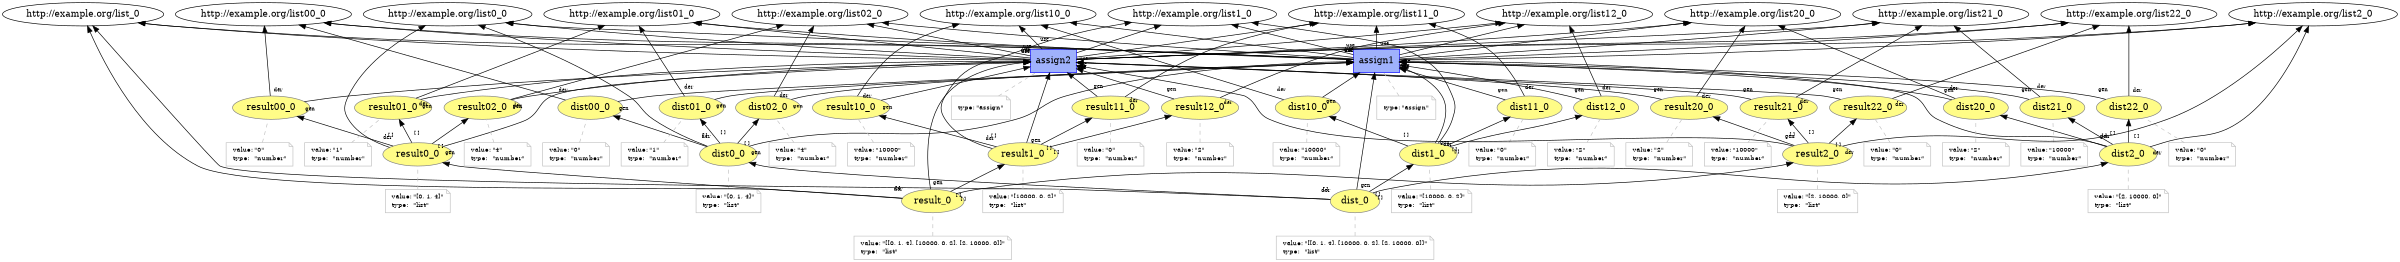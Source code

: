 digraph "PROV" { size="16,12"; rankdir="BT";
"http://example.org/dist_0" [fillcolor="#FFFC87",color="#808080",style="filled",label="dist_0",URL="http://example.org/dist_0"]
"-attrs0" [color="gray",shape="note",fontsize="10",fontcolor="black",label=<<TABLE cellpadding="0" border="0">
	<TR>
	    <TD align="left">value:</TD>
	    <TD align="left">&quot;[[0, 1, 4], [10000, 0, 2], [2, 10000, 0]]&quot;</TD>
	</TR>
	<TR>
	    <TD align="left">type:</TD>
	    <TD align="left">&quot;list&quot;</TD>
	</TR>
</TABLE>>]
"-attrs0" -> "http://example.org/dist_0" [color="gray",style="dashed",arrowhead="none"]
"http://example.org/dist0_0" [fillcolor="#FFFC87",color="#808080",style="filled",label="dist0_0",URL="http://example.org/dist0_0"]
"-attrs1" [color="gray",shape="note",fontsize="10",fontcolor="black",label=<<TABLE cellpadding="0" border="0">
	<TR>
	    <TD align="left">value:</TD>
	    <TD align="left">&quot;[0, 1, 4]&quot;</TD>
	</TR>
	<TR>
	    <TD align="left">type:</TD>
	    <TD align="left">&quot;list&quot;</TD>
	</TR>
</TABLE>>]
"-attrs1" -> "http://example.org/dist0_0" [color="gray",style="dashed",arrowhead="none"]
"http://example.org/dist00_0" [fillcolor="#FFFC87",color="#808080",style="filled",label="dist00_0",URL="http://example.org/dist00_0"]
"-attrs2" [color="gray",shape="note",fontsize="10",fontcolor="black",label=<<TABLE cellpadding="0" border="0">
	<TR>
	    <TD align="left">value:</TD>
	    <TD align="left">&quot;0&quot;</TD>
	</TR>
	<TR>
	    <TD align="left">type:</TD>
	    <TD align="left">&quot;number&quot;</TD>
	</TR>
</TABLE>>]
"-attrs2" -> "http://example.org/dist00_0" [color="gray",style="dashed",arrowhead="none"]
"http://example.org/dist0_0" -> "http://example.org/dist00_0" [labelfontsize="8",labeldistance="1.5",labelangle="60.0",rotation="20",taillabel="[ ]"]
"http://example.org/dist01_0" [fillcolor="#FFFC87",color="#808080",style="filled",label="dist01_0",URL="http://example.org/dist01_0"]
"-attrs3" [color="gray",shape="note",fontsize="10",fontcolor="black",label=<<TABLE cellpadding="0" border="0">
	<TR>
	    <TD align="left">value:</TD>
	    <TD align="left">&quot;1&quot;</TD>
	</TR>
	<TR>
	    <TD align="left">type:</TD>
	    <TD align="left">&quot;number&quot;</TD>
	</TR>
</TABLE>>]
"-attrs3" -> "http://example.org/dist01_0" [color="gray",style="dashed",arrowhead="none"]
"http://example.org/dist0_0" -> "http://example.org/dist01_0" [labelfontsize="8",labeldistance="1.5",labelangle="60.0",rotation="20",taillabel="[ ]"]
"http://example.org/dist02_0" [fillcolor="#FFFC87",color="#808080",style="filled",label="dist02_0",URL="http://example.org/dist02_0"]
"-attrs4" [color="gray",shape="note",fontsize="10",fontcolor="black",label=<<TABLE cellpadding="0" border="0">
	<TR>
	    <TD align="left">value:</TD>
	    <TD align="left">&quot;4&quot;</TD>
	</TR>
	<TR>
	    <TD align="left">type:</TD>
	    <TD align="left">&quot;number&quot;</TD>
	</TR>
</TABLE>>]
"-attrs4" -> "http://example.org/dist02_0" [color="gray",style="dashed",arrowhead="none"]
"http://example.org/dist0_0" -> "http://example.org/dist02_0" [labelfontsize="8",labeldistance="1.5",labelangle="60.0",rotation="20",taillabel="[ ]"]
"http://example.org/dist_0" -> "http://example.org/dist0_0" [labelfontsize="8",labeldistance="1.5",labelangle="60.0",rotation="20",taillabel="[ ]"]
"http://example.org/dist1_0" [fillcolor="#FFFC87",color="#808080",style="filled",label="dist1_0",URL="http://example.org/dist1_0"]
"-attrs5" [color="gray",shape="note",fontsize="10",fontcolor="black",label=<<TABLE cellpadding="0" border="0">
	<TR>
	    <TD align="left">value:</TD>
	    <TD align="left">&quot;[10000, 0, 2]&quot;</TD>
	</TR>
	<TR>
	    <TD align="left">type:</TD>
	    <TD align="left">&quot;list&quot;</TD>
	</TR>
</TABLE>>]
"-attrs5" -> "http://example.org/dist1_0" [color="gray",style="dashed",arrowhead="none"]
"http://example.org/dist10_0" [fillcolor="#FFFC87",color="#808080",style="filled",label="dist10_0",URL="http://example.org/dist10_0"]
"-attrs6" [color="gray",shape="note",fontsize="10",fontcolor="black",label=<<TABLE cellpadding="0" border="0">
	<TR>
	    <TD align="left">value:</TD>
	    <TD align="left">&quot;10000&quot;</TD>
	</TR>
	<TR>
	    <TD align="left">type:</TD>
	    <TD align="left">&quot;number&quot;</TD>
	</TR>
</TABLE>>]
"-attrs6" -> "http://example.org/dist10_0" [color="gray",style="dashed",arrowhead="none"]
"http://example.org/dist1_0" -> "http://example.org/dist10_0" [labelfontsize="8",labeldistance="1.5",labelangle="60.0",rotation="20",taillabel="[ ]"]
"http://example.org/dist11_0" [fillcolor="#FFFC87",color="#808080",style="filled",label="dist11_0",URL="http://example.org/dist11_0"]
"-attrs7" [color="gray",shape="note",fontsize="10",fontcolor="black",label=<<TABLE cellpadding="0" border="0">
	<TR>
	    <TD align="left">value:</TD>
	    <TD align="left">&quot;0&quot;</TD>
	</TR>
	<TR>
	    <TD align="left">type:</TD>
	    <TD align="left">&quot;number&quot;</TD>
	</TR>
</TABLE>>]
"-attrs7" -> "http://example.org/dist11_0" [color="gray",style="dashed",arrowhead="none"]
"http://example.org/dist1_0" -> "http://example.org/dist11_0" [labelfontsize="8",labeldistance="1.5",labelangle="60.0",rotation="20",taillabel="[ ]"]
"http://example.org/dist12_0" [fillcolor="#FFFC87",color="#808080",style="filled",label="dist12_0",URL="http://example.org/dist12_0"]
"-attrs8" [color="gray",shape="note",fontsize="10",fontcolor="black",label=<<TABLE cellpadding="0" border="0">
	<TR>
	    <TD align="left">value:</TD>
	    <TD align="left">&quot;2&quot;</TD>
	</TR>
	<TR>
	    <TD align="left">type:</TD>
	    <TD align="left">&quot;number&quot;</TD>
	</TR>
</TABLE>>]
"-attrs8" -> "http://example.org/dist12_0" [color="gray",style="dashed",arrowhead="none"]
"http://example.org/dist1_0" -> "http://example.org/dist12_0" [labelfontsize="8",labeldistance="1.5",labelangle="60.0",rotation="20",taillabel="[ ]"]
"http://example.org/dist_0" -> "http://example.org/dist1_0" [labelfontsize="8",labeldistance="1.5",labelangle="60.0",rotation="20",taillabel="[ ]"]
"http://example.org/dist2_0" [fillcolor="#FFFC87",color="#808080",style="filled",label="dist2_0",URL="http://example.org/dist2_0"]
"-attrs9" [color="gray",shape="note",fontsize="10",fontcolor="black",label=<<TABLE cellpadding="0" border="0">
	<TR>
	    <TD align="left">value:</TD>
	    <TD align="left">&quot;[2, 10000, 0]&quot;</TD>
	</TR>
	<TR>
	    <TD align="left">type:</TD>
	    <TD align="left">&quot;list&quot;</TD>
	</TR>
</TABLE>>]
"-attrs9" -> "http://example.org/dist2_0" [color="gray",style="dashed",arrowhead="none"]
"http://example.org/dist20_0" [fillcolor="#FFFC87",color="#808080",style="filled",label="dist20_0",URL="http://example.org/dist20_0"]
"-attrs10" [color="gray",shape="note",fontsize="10",fontcolor="black",label=<<TABLE cellpadding="0" border="0">
	<TR>
	    <TD align="left">value:</TD>
	    <TD align="left">&quot;2&quot;</TD>
	</TR>
	<TR>
	    <TD align="left">type:</TD>
	    <TD align="left">&quot;number&quot;</TD>
	</TR>
</TABLE>>]
"-attrs10" -> "http://example.org/dist20_0" [color="gray",style="dashed",arrowhead="none"]
"http://example.org/dist2_0" -> "http://example.org/dist20_0" [labelfontsize="8",labeldistance="1.5",labelangle="60.0",rotation="20",taillabel="[ ]"]
"http://example.org/dist21_0" [fillcolor="#FFFC87",color="#808080",style="filled",label="dist21_0",URL="http://example.org/dist21_0"]
"-attrs11" [color="gray",shape="note",fontsize="10",fontcolor="black",label=<<TABLE cellpadding="0" border="0">
	<TR>
	    <TD align="left">value:</TD>
	    <TD align="left">&quot;10000&quot;</TD>
	</TR>
	<TR>
	    <TD align="left">type:</TD>
	    <TD align="left">&quot;number&quot;</TD>
	</TR>
</TABLE>>]
"-attrs11" -> "http://example.org/dist21_0" [color="gray",style="dashed",arrowhead="none"]
"http://example.org/dist2_0" -> "http://example.org/dist21_0" [labelfontsize="8",labeldistance="1.5",labelangle="60.0",rotation="20",taillabel="[ ]"]
"http://example.org/dist22_0" [fillcolor="#FFFC87",color="#808080",style="filled",label="dist22_0",URL="http://example.org/dist22_0"]
"-attrs12" [color="gray",shape="note",fontsize="10",fontcolor="black",label=<<TABLE cellpadding="0" border="0">
	<TR>
	    <TD align="left">value:</TD>
	    <TD align="left">&quot;0&quot;</TD>
	</TR>
	<TR>
	    <TD align="left">type:</TD>
	    <TD align="left">&quot;number&quot;</TD>
	</TR>
</TABLE>>]
"-attrs12" -> "http://example.org/dist22_0" [color="gray",style="dashed",arrowhead="none"]
"http://example.org/dist2_0" -> "http://example.org/dist22_0" [labelfontsize="8",labeldistance="1.5",labelangle="60.0",rotation="20",taillabel="[ ]"]
"http://example.org/dist_0" -> "http://example.org/dist2_0" [labelfontsize="8",labeldistance="1.5",labelangle="60.0",rotation="20",taillabel="[ ]"]
"http://example.org/result_0" [fillcolor="#FFFC87",color="#808080",style="filled",label="result_0",URL="http://example.org/result_0"]
"-attrs13" [color="gray",shape="note",fontsize="10",fontcolor="black",label=<<TABLE cellpadding="0" border="0">
	<TR>
	    <TD align="left">value:</TD>
	    <TD align="left">&quot;[[0, 1, 4], [10000, 0, 2], [2, 10000, 0]]&quot;</TD>
	</TR>
	<TR>
	    <TD align="left">type:</TD>
	    <TD align="left">&quot;list&quot;</TD>
	</TR>
</TABLE>>]
"-attrs13" -> "http://example.org/result_0" [color="gray",style="dashed",arrowhead="none"]
"http://example.org/result0_0" [fillcolor="#FFFC87",color="#808080",style="filled",label="result0_0",URL="http://example.org/result0_0"]
"-attrs14" [color="gray",shape="note",fontsize="10",fontcolor="black",label=<<TABLE cellpadding="0" border="0">
	<TR>
	    <TD align="left">value:</TD>
	    <TD align="left">&quot;[0, 1, 4]&quot;</TD>
	</TR>
	<TR>
	    <TD align="left">type:</TD>
	    <TD align="left">&quot;list&quot;</TD>
	</TR>
</TABLE>>]
"-attrs14" -> "http://example.org/result0_0" [color="gray",style="dashed",arrowhead="none"]
"http://example.org/result00_0" [fillcolor="#FFFC87",color="#808080",style="filled",label="result00_0",URL="http://example.org/result00_0"]
"-attrs15" [color="gray",shape="note",fontsize="10",fontcolor="black",label=<<TABLE cellpadding="0" border="0">
	<TR>
	    <TD align="left">value:</TD>
	    <TD align="left">&quot;0&quot;</TD>
	</TR>
	<TR>
	    <TD align="left">type:</TD>
	    <TD align="left">&quot;number&quot;</TD>
	</TR>
</TABLE>>]
"-attrs15" -> "http://example.org/result00_0" [color="gray",style="dashed",arrowhead="none"]
"http://example.org/result0_0" -> "http://example.org/result00_0" [labelfontsize="8",labeldistance="1.5",labelangle="60.0",rotation="20",taillabel="[ ]"]
"http://example.org/result01_0" [fillcolor="#FFFC87",color="#808080",style="filled",label="result01_0",URL="http://example.org/result01_0"]
"-attrs16" [color="gray",shape="note",fontsize="10",fontcolor="black",label=<<TABLE cellpadding="0" border="0">
	<TR>
	    <TD align="left">value:</TD>
	    <TD align="left">&quot;1&quot;</TD>
	</TR>
	<TR>
	    <TD align="left">type:</TD>
	    <TD align="left">&quot;number&quot;</TD>
	</TR>
</TABLE>>]
"-attrs16" -> "http://example.org/result01_0" [color="gray",style="dashed",arrowhead="none"]
"http://example.org/result0_0" -> "http://example.org/result01_0" [labelfontsize="8",labeldistance="1.5",labelangle="60.0",rotation="20",taillabel="[ ]"]
"http://example.org/result02_0" [fillcolor="#FFFC87",color="#808080",style="filled",label="result02_0",URL="http://example.org/result02_0"]
"-attrs17" [color="gray",shape="note",fontsize="10",fontcolor="black",label=<<TABLE cellpadding="0" border="0">
	<TR>
	    <TD align="left">value:</TD>
	    <TD align="left">&quot;4&quot;</TD>
	</TR>
	<TR>
	    <TD align="left">type:</TD>
	    <TD align="left">&quot;number&quot;</TD>
	</TR>
</TABLE>>]
"-attrs17" -> "http://example.org/result02_0" [color="gray",style="dashed",arrowhead="none"]
"http://example.org/result0_0" -> "http://example.org/result02_0" [labelfontsize="8",labeldistance="1.5",labelangle="60.0",rotation="20",taillabel="[ ]"]
"http://example.org/result_0" -> "http://example.org/result0_0" [labelfontsize="8",labeldistance="1.5",labelangle="60.0",rotation="20",taillabel="[ ]"]
"http://example.org/result1_0" [fillcolor="#FFFC87",color="#808080",style="filled",label="result1_0",URL="http://example.org/result1_0"]
"-attrs18" [color="gray",shape="note",fontsize="10",fontcolor="black",label=<<TABLE cellpadding="0" border="0">
	<TR>
	    <TD align="left">value:</TD>
	    <TD align="left">&quot;[10000, 0, 2]&quot;</TD>
	</TR>
	<TR>
	    <TD align="left">type:</TD>
	    <TD align="left">&quot;list&quot;</TD>
	</TR>
</TABLE>>]
"-attrs18" -> "http://example.org/result1_0" [color="gray",style="dashed",arrowhead="none"]
"http://example.org/result10_0" [fillcolor="#FFFC87",color="#808080",style="filled",label="result10_0",URL="http://example.org/result10_0"]
"-attrs19" [color="gray",shape="note",fontsize="10",fontcolor="black",label=<<TABLE cellpadding="0" border="0">
	<TR>
	    <TD align="left">value:</TD>
	    <TD align="left">&quot;10000&quot;</TD>
	</TR>
	<TR>
	    <TD align="left">type:</TD>
	    <TD align="left">&quot;number&quot;</TD>
	</TR>
</TABLE>>]
"-attrs19" -> "http://example.org/result10_0" [color="gray",style="dashed",arrowhead="none"]
"http://example.org/result1_0" -> "http://example.org/result10_0" [labelfontsize="8",labeldistance="1.5",labelangle="60.0",rotation="20",taillabel="[ ]"]
"http://example.org/result11_0" [fillcolor="#FFFC87",color="#808080",style="filled",label="result11_0",URL="http://example.org/result11_0"]
"-attrs20" [color="gray",shape="note",fontsize="10",fontcolor="black",label=<<TABLE cellpadding="0" border="0">
	<TR>
	    <TD align="left">value:</TD>
	    <TD align="left">&quot;0&quot;</TD>
	</TR>
	<TR>
	    <TD align="left">type:</TD>
	    <TD align="left">&quot;number&quot;</TD>
	</TR>
</TABLE>>]
"-attrs20" -> "http://example.org/result11_0" [color="gray",style="dashed",arrowhead="none"]
"http://example.org/result1_0" -> "http://example.org/result11_0" [labelfontsize="8",labeldistance="1.5",labelangle="60.0",rotation="20",taillabel="[ ]"]
"http://example.org/result12_0" [fillcolor="#FFFC87",color="#808080",style="filled",label="result12_0",URL="http://example.org/result12_0"]
"-attrs21" [color="gray",shape="note",fontsize="10",fontcolor="black",label=<<TABLE cellpadding="0" border="0">
	<TR>
	    <TD align="left">value:</TD>
	    <TD align="left">&quot;2&quot;</TD>
	</TR>
	<TR>
	    <TD align="left">type:</TD>
	    <TD align="left">&quot;number&quot;</TD>
	</TR>
</TABLE>>]
"-attrs21" -> "http://example.org/result12_0" [color="gray",style="dashed",arrowhead="none"]
"http://example.org/result1_0" -> "http://example.org/result12_0" [labelfontsize="8",labeldistance="1.5",labelangle="60.0",rotation="20",taillabel="[ ]"]
"http://example.org/result_0" -> "http://example.org/result1_0" [labelfontsize="8",labeldistance="1.5",labelangle="60.0",rotation="20",taillabel="[ ]"]
"http://example.org/result2_0" [fillcolor="#FFFC87",color="#808080",style="filled",label="result2_0",URL="http://example.org/result2_0"]
"-attrs22" [color="gray",shape="note",fontsize="10",fontcolor="black",label=<<TABLE cellpadding="0" border="0">
	<TR>
	    <TD align="left">value:</TD>
	    <TD align="left">&quot;[2, 10000, 0]&quot;</TD>
	</TR>
	<TR>
	    <TD align="left">type:</TD>
	    <TD align="left">&quot;list&quot;</TD>
	</TR>
</TABLE>>]
"-attrs22" -> "http://example.org/result2_0" [color="gray",style="dashed",arrowhead="none"]
"http://example.org/result20_0" [fillcolor="#FFFC87",color="#808080",style="filled",label="result20_0",URL="http://example.org/result20_0"]
"-attrs23" [color="gray",shape="note",fontsize="10",fontcolor="black",label=<<TABLE cellpadding="0" border="0">
	<TR>
	    <TD align="left">value:</TD>
	    <TD align="left">&quot;2&quot;</TD>
	</TR>
	<TR>
	    <TD align="left">type:</TD>
	    <TD align="left">&quot;number&quot;</TD>
	</TR>
</TABLE>>]
"-attrs23" -> "http://example.org/result20_0" [color="gray",style="dashed",arrowhead="none"]
"http://example.org/result2_0" -> "http://example.org/result20_0" [labelfontsize="8",labeldistance="1.5",labelangle="60.0",rotation="20",taillabel="[ ]"]
"http://example.org/result21_0" [fillcolor="#FFFC87",color="#808080",style="filled",label="result21_0",URL="http://example.org/result21_0"]
"-attrs24" [color="gray",shape="note",fontsize="10",fontcolor="black",label=<<TABLE cellpadding="0" border="0">
	<TR>
	    <TD align="left">value:</TD>
	    <TD align="left">&quot;10000&quot;</TD>
	</TR>
	<TR>
	    <TD align="left">type:</TD>
	    <TD align="left">&quot;number&quot;</TD>
	</TR>
</TABLE>>]
"-attrs24" -> "http://example.org/result21_0" [color="gray",style="dashed",arrowhead="none"]
"http://example.org/result2_0" -> "http://example.org/result21_0" [labelfontsize="8",labeldistance="1.5",labelangle="60.0",rotation="20",taillabel="[ ]"]
"http://example.org/result22_0" [fillcolor="#FFFC87",color="#808080",style="filled",label="result22_0",URL="http://example.org/result22_0"]
"-attrs25" [color="gray",shape="note",fontsize="10",fontcolor="black",label=<<TABLE cellpadding="0" border="0">
	<TR>
	    <TD align="left">value:</TD>
	    <TD align="left">&quot;0&quot;</TD>
	</TR>
	<TR>
	    <TD align="left">type:</TD>
	    <TD align="left">&quot;number&quot;</TD>
	</TR>
</TABLE>>]
"-attrs25" -> "http://example.org/result22_0" [color="gray",style="dashed",arrowhead="none"]
"http://example.org/result2_0" -> "http://example.org/result22_0" [labelfontsize="8",labeldistance="1.5",labelangle="60.0",rotation="20",taillabel="[ ]"]
"http://example.org/result_0" -> "http://example.org/result2_0" [labelfontsize="8",labeldistance="1.5",labelangle="60.0",rotation="20",taillabel="[ ]"]
"http://example.org/assign1" [fillcolor="#9FB1FC",color="#0000FF",shape="polygon",sides="4",style="filled",label="assign1",URL="http://example.org/assign1"]
"-attrs26" [color="gray",shape="note",fontsize="10",fontcolor="black",label=<<TABLE cellpadding="0" border="0">
	<TR>
	    <TD align="left">type:</TD>
	    <TD align="left">&quot;assign&quot;</TD>
	</TR>
</TABLE>>]
"-attrs26" -> "http://example.org/assign1" [color="gray",style="dashed",arrowhead="none"]
"http://example.org/assign1" -> "http://example.org/list_0" [labelfontsize="8",labeldistance="1.5",labelangle="60.0",rotation="20",taillabel="use"]
"http://example.org/dist_0" -> "http://example.org/list_0" [labelfontsize="8",labeldistance="1.5",labelangle="60.0",rotation="20",taillabel="der"]
"http://example.org/dist_0" -> "http://example.org/assign1" [labelfontsize="8",labeldistance="1.5",labelangle="60.0",rotation="20",taillabel="gen"]
"http://example.org/assign1" -> "http://example.org/list0_0" [labelfontsize="8",labeldistance="1.5",labelangle="60.0",rotation="20",taillabel="use"]
"http://example.org/dist0_0" -> "http://example.org/list0_0" [labelfontsize="8",labeldistance="1.5",labelangle="60.0",rotation="20",taillabel="der"]
"http://example.org/dist0_0" -> "http://example.org/assign1" [labelfontsize="8",labeldistance="1.5",labelangle="60.0",rotation="20",taillabel="gen"]
"http://example.org/assign1" -> "http://example.org/list00_0" [labelfontsize="8",labeldistance="1.5",labelangle="60.0",rotation="20",taillabel="use"]
"http://example.org/dist00_0" -> "http://example.org/list00_0" [labelfontsize="8",labeldistance="1.5",labelangle="60.0",rotation="20",taillabel="der"]
"http://example.org/dist00_0" -> "http://example.org/assign1" [labelfontsize="8",labeldistance="1.5",labelangle="60.0",rotation="20",taillabel="gen"]
"http://example.org/assign1" -> "http://example.org/list01_0" [labelfontsize="8",labeldistance="1.5",labelangle="60.0",rotation="20",taillabel="use"]
"http://example.org/dist01_0" -> "http://example.org/list01_0" [labelfontsize="8",labeldistance="1.5",labelangle="60.0",rotation="20",taillabel="der"]
"http://example.org/dist01_0" -> "http://example.org/assign1" [labelfontsize="8",labeldistance="1.5",labelangle="60.0",rotation="20",taillabel="gen"]
"http://example.org/assign1" -> "http://example.org/list02_0" [labelfontsize="8",labeldistance="1.5",labelangle="60.0",rotation="20",taillabel="use"]
"http://example.org/dist02_0" -> "http://example.org/list02_0" [labelfontsize="8",labeldistance="1.5",labelangle="60.0",rotation="20",taillabel="der"]
"http://example.org/dist02_0" -> "http://example.org/assign1" [labelfontsize="8",labeldistance="1.5",labelangle="60.0",rotation="20",taillabel="gen"]
"http://example.org/assign1" -> "http://example.org/list1_0" [labelfontsize="8",labeldistance="1.5",labelangle="60.0",rotation="20",taillabel="use"]
"http://example.org/dist1_0" -> "http://example.org/list1_0" [labelfontsize="8",labeldistance="1.5",labelangle="60.0",rotation="20",taillabel="der"]
"http://example.org/dist1_0" -> "http://example.org/assign1" [labelfontsize="8",labeldistance="1.5",labelangle="60.0",rotation="20",taillabel="gen"]
"http://example.org/assign1" -> "http://example.org/list10_0" [labelfontsize="8",labeldistance="1.5",labelangle="60.0",rotation="20",taillabel="use"]
"http://example.org/dist10_0" -> "http://example.org/list10_0" [labelfontsize="8",labeldistance="1.5",labelangle="60.0",rotation="20",taillabel="der"]
"http://example.org/dist10_0" -> "http://example.org/assign1" [labelfontsize="8",labeldistance="1.5",labelangle="60.0",rotation="20",taillabel="gen"]
"http://example.org/assign1" -> "http://example.org/list11_0" [labelfontsize="8",labeldistance="1.5",labelangle="60.0",rotation="20",taillabel="use"]
"http://example.org/dist11_0" -> "http://example.org/list11_0" [labelfontsize="8",labeldistance="1.5",labelangle="60.0",rotation="20",taillabel="der"]
"http://example.org/dist11_0" -> "http://example.org/assign1" [labelfontsize="8",labeldistance="1.5",labelangle="60.0",rotation="20",taillabel="gen"]
"http://example.org/assign1" -> "http://example.org/list12_0" [labelfontsize="8",labeldistance="1.5",labelangle="60.0",rotation="20",taillabel="use"]
"http://example.org/dist12_0" -> "http://example.org/list12_0" [labelfontsize="8",labeldistance="1.5",labelangle="60.0",rotation="20",taillabel="der"]
"http://example.org/dist12_0" -> "http://example.org/assign1" [labelfontsize="8",labeldistance="1.5",labelangle="60.0",rotation="20",taillabel="gen"]
"http://example.org/assign1" -> "http://example.org/list2_0" [labelfontsize="8",labeldistance="1.5",labelangle="60.0",rotation="20",taillabel="use"]
"http://example.org/dist2_0" -> "http://example.org/list2_0" [labelfontsize="8",labeldistance="1.5",labelangle="60.0",rotation="20",taillabel="der"]
"http://example.org/dist2_0" -> "http://example.org/assign1" [labelfontsize="8",labeldistance="1.5",labelangle="60.0",rotation="20",taillabel="gen"]
"http://example.org/assign1" -> "http://example.org/list20_0" [labelfontsize="8",labeldistance="1.5",labelangle="60.0",rotation="20",taillabel="use"]
"http://example.org/dist20_0" -> "http://example.org/list20_0" [labelfontsize="8",labeldistance="1.5",labelangle="60.0",rotation="20",taillabel="der"]
"http://example.org/dist20_0" -> "http://example.org/assign1" [labelfontsize="8",labeldistance="1.5",labelangle="60.0",rotation="20",taillabel="gen"]
"http://example.org/assign1" -> "http://example.org/list21_0" [labelfontsize="8",labeldistance="1.5",labelangle="60.0",rotation="20",taillabel="use"]
"http://example.org/dist21_0" -> "http://example.org/list21_0" [labelfontsize="8",labeldistance="1.5",labelangle="60.0",rotation="20",taillabel="der"]
"http://example.org/dist21_0" -> "http://example.org/assign1" [labelfontsize="8",labeldistance="1.5",labelangle="60.0",rotation="20",taillabel="gen"]
"http://example.org/assign1" -> "http://example.org/list22_0" [labelfontsize="8",labeldistance="1.5",labelangle="60.0",rotation="20",taillabel="use"]
"http://example.org/dist22_0" -> "http://example.org/list22_0" [labelfontsize="8",labeldistance="1.5",labelangle="60.0",rotation="20",taillabel="der"]
"http://example.org/dist22_0" -> "http://example.org/assign1" [labelfontsize="8",labeldistance="1.5",labelangle="60.0",rotation="20",taillabel="gen"]
"http://example.org/assign2" [fillcolor="#9FB1FC",color="#0000FF",shape="polygon",sides="4",style="filled",label="assign2",URL="http://example.org/assign2"]
"-attrs27" [color="gray",shape="note",fontsize="10",fontcolor="black",label=<<TABLE cellpadding="0" border="0">
	<TR>
	    <TD align="left">type:</TD>
	    <TD align="left">&quot;assign&quot;</TD>
	</TR>
</TABLE>>]
"-attrs27" -> "http://example.org/assign2" [color="gray",style="dashed",arrowhead="none"]
"http://example.org/assign2" -> "http://example.org/list_0" [labelfontsize="8",labeldistance="1.5",labelangle="60.0",rotation="20",taillabel="use"]
"http://example.org/result_0" -> "http://example.org/list_0" [labelfontsize="8",labeldistance="1.5",labelangle="60.0",rotation="20",taillabel="der"]
"http://example.org/result_0" -> "http://example.org/assign2" [labelfontsize="8",labeldistance="1.5",labelangle="60.0",rotation="20",taillabel="gen"]
"http://example.org/assign2" -> "http://example.org/list0_0" [labelfontsize="8",labeldistance="1.5",labelangle="60.0",rotation="20",taillabel="use"]
"http://example.org/result0_0" -> "http://example.org/list0_0" [labelfontsize="8",labeldistance="1.5",labelangle="60.0",rotation="20",taillabel="der"]
"http://example.org/result0_0" -> "http://example.org/assign2" [labelfontsize="8",labeldistance="1.5",labelangle="60.0",rotation="20",taillabel="gen"]
"http://example.org/assign2" -> "http://example.org/list00_0" [labelfontsize="8",labeldistance="1.5",labelangle="60.0",rotation="20",taillabel="use"]
"http://example.org/result00_0" -> "http://example.org/list00_0" [labelfontsize="8",labeldistance="1.5",labelangle="60.0",rotation="20",taillabel="der"]
"http://example.org/result00_0" -> "http://example.org/assign2" [labelfontsize="8",labeldistance="1.5",labelangle="60.0",rotation="20",taillabel="gen"]
"http://example.org/assign2" -> "http://example.org/list01_0" [labelfontsize="8",labeldistance="1.5",labelangle="60.0",rotation="20",taillabel="use"]
"http://example.org/result01_0" -> "http://example.org/list01_0" [labelfontsize="8",labeldistance="1.5",labelangle="60.0",rotation="20",taillabel="der"]
"http://example.org/result01_0" -> "http://example.org/assign2" [labelfontsize="8",labeldistance="1.5",labelangle="60.0",rotation="20",taillabel="gen"]
"http://example.org/assign2" -> "http://example.org/list02_0" [labelfontsize="8",labeldistance="1.5",labelangle="60.0",rotation="20",taillabel="use"]
"http://example.org/result02_0" -> "http://example.org/list02_0" [labelfontsize="8",labeldistance="1.5",labelangle="60.0",rotation="20",taillabel="der"]
"http://example.org/result02_0" -> "http://example.org/assign2" [labelfontsize="8",labeldistance="1.5",labelangle="60.0",rotation="20",taillabel="gen"]
"http://example.org/assign2" -> "http://example.org/list1_0" [labelfontsize="8",labeldistance="1.5",labelangle="60.0",rotation="20",taillabel="use"]
"http://example.org/result1_0" -> "http://example.org/list1_0" [labelfontsize="8",labeldistance="1.5",labelangle="60.0",rotation="20",taillabel="der"]
"http://example.org/result1_0" -> "http://example.org/assign2" [labelfontsize="8",labeldistance="1.5",labelangle="60.0",rotation="20",taillabel="gen"]
"http://example.org/assign2" -> "http://example.org/list10_0" [labelfontsize="8",labeldistance="1.5",labelangle="60.0",rotation="20",taillabel="use"]
"http://example.org/result10_0" -> "http://example.org/list10_0" [labelfontsize="8",labeldistance="1.5",labelangle="60.0",rotation="20",taillabel="der"]
"http://example.org/result10_0" -> "http://example.org/assign2" [labelfontsize="8",labeldistance="1.5",labelangle="60.0",rotation="20",taillabel="gen"]
"http://example.org/assign2" -> "http://example.org/list11_0" [labelfontsize="8",labeldistance="1.5",labelangle="60.0",rotation="20",taillabel="use"]
"http://example.org/result11_0" -> "http://example.org/list11_0" [labelfontsize="8",labeldistance="1.5",labelangle="60.0",rotation="20",taillabel="der"]
"http://example.org/result11_0" -> "http://example.org/assign2" [labelfontsize="8",labeldistance="1.5",labelangle="60.0",rotation="20",taillabel="gen"]
"http://example.org/assign2" -> "http://example.org/list12_0" [labelfontsize="8",labeldistance="1.5",labelangle="60.0",rotation="20",taillabel="use"]
"http://example.org/result12_0" -> "http://example.org/list12_0" [labelfontsize="8",labeldistance="1.5",labelangle="60.0",rotation="20",taillabel="der"]
"http://example.org/result12_0" -> "http://example.org/assign2" [labelfontsize="8",labeldistance="1.5",labelangle="60.0",rotation="20",taillabel="gen"]
"http://example.org/assign2" -> "http://example.org/list2_0" [labelfontsize="8",labeldistance="1.5",labelangle="60.0",rotation="20",taillabel="use"]
"http://example.org/result2_0" -> "http://example.org/list2_0" [labelfontsize="8",labeldistance="1.5",labelangle="60.0",rotation="20",taillabel="der"]
"http://example.org/result2_0" -> "http://example.org/assign2" [labelfontsize="8",labeldistance="1.5",labelangle="60.0",rotation="20",taillabel="gen"]
"http://example.org/assign2" -> "http://example.org/list20_0" [labelfontsize="8",labeldistance="1.5",labelangle="60.0",rotation="20",taillabel="use"]
"http://example.org/result20_0" -> "http://example.org/list20_0" [labelfontsize="8",labeldistance="1.5",labelangle="60.0",rotation="20",taillabel="der"]
"http://example.org/result20_0" -> "http://example.org/assign2" [labelfontsize="8",labeldistance="1.5",labelangle="60.0",rotation="20",taillabel="gen"]
"http://example.org/assign2" -> "http://example.org/list21_0" [labelfontsize="8",labeldistance="1.5",labelangle="60.0",rotation="20",taillabel="use"]
"http://example.org/result21_0" -> "http://example.org/list21_0" [labelfontsize="8",labeldistance="1.5",labelangle="60.0",rotation="20",taillabel="der"]
"http://example.org/result21_0" -> "http://example.org/assign2" [labelfontsize="8",labeldistance="1.5",labelangle="60.0",rotation="20",taillabel="gen"]
"http://example.org/assign2" -> "http://example.org/list22_0" [labelfontsize="8",labeldistance="1.5",labelangle="60.0",rotation="20",taillabel="use"]
"http://example.org/result22_0" -> "http://example.org/list22_0" [labelfontsize="8",labeldistance="1.5",labelangle="60.0",rotation="20",taillabel="der"]
"http://example.org/result22_0" -> "http://example.org/assign2" [labelfontsize="8",labeldistance="1.5",labelangle="60.0",rotation="20",taillabel="gen"]
}